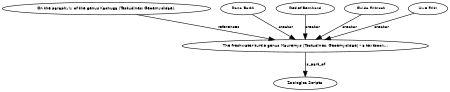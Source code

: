 digraph G {
size="3,3";
node [fontsize=7, fontname="Helvetica"];
edge [fontsize=7, fontname="Helvetica"];
node0 [label="The freshwater turtle genus Mauremys (Testudines, Geoemydidae) - a textbook...", width=0.27433100247,height=0.27433100247];
node1 [label="On the paraphyly of the genus Kachuga (Testudines: Geoemydidae).", width=0.27433100247,height=0.27433100247];
node2 [label="Dana Barth", width=0.27433100247,height=0.27433100247];
node3 [label="Detlef Bernhard", width=0.27433100247,height=0.27433100247];
node4 [label="Guido Fritzsch", width=0.27433100247,height=0.27433100247];
node5 [label="Uwe Fritz", width=0.27433100247,height=0.27433100247];
node6 [label="Zoologica Scripta", width=0.27433100247,height=0.27433100247];
node1 -> node0 [label="references"];
node2 -> node0 [label="creator"];
node3 -> node0 [label="creator"];
node4 -> node0 [label="creator"];
node5 -> node0 [label="creator"];
node0 -> node6 [label="is_part_of"];
}

